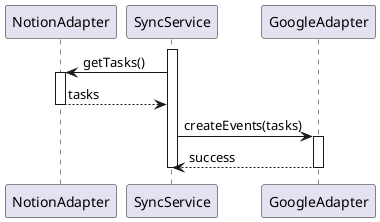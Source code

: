 @startuml

participant NotionAdapter
participant SyncService
participant GoogleAdapter

activate SyncService
SyncService -> NotionAdapter: getTasks()
activate NotionAdapter
NotionAdapter --> SyncService: tasks
deactivate NotionAdapter

SyncService -> GoogleAdapter: createEvents(tasks)
activate GoogleAdapter
GoogleAdapter --> SyncService: success
deactivate GoogleAdapter

deactivate SyncService

@enduml
